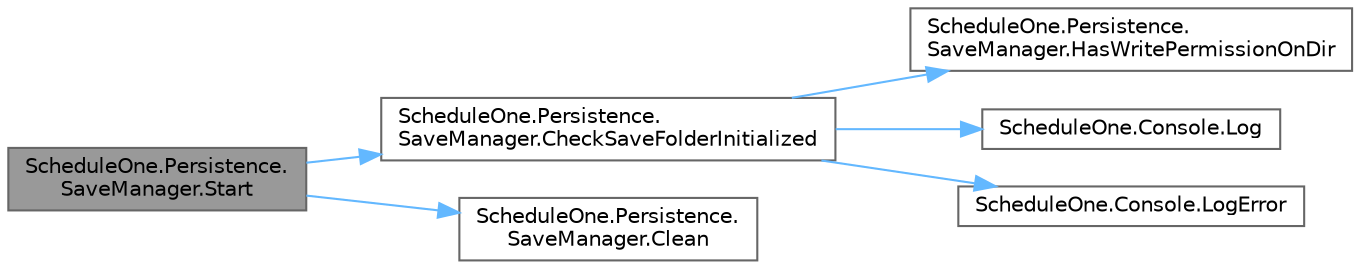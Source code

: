 digraph "ScheduleOne.Persistence.SaveManager.Start"
{
 // LATEX_PDF_SIZE
  bgcolor="transparent";
  edge [fontname=Helvetica,fontsize=10,labelfontname=Helvetica,labelfontsize=10];
  node [fontname=Helvetica,fontsize=10,shape=box,height=0.2,width=0.4];
  rankdir="LR";
  Node1 [id="Node000001",label="ScheduleOne.Persistence.\lSaveManager.Start",height=0.2,width=0.4,color="gray40", fillcolor="grey60", style="filled", fontcolor="black",tooltip=" "];
  Node1 -> Node2 [id="edge1_Node000001_Node000002",color="steelblue1",style="solid",tooltip=" "];
  Node2 [id="Node000002",label="ScheduleOne.Persistence.\lSaveManager.CheckSaveFolderInitialized",height=0.2,width=0.4,color="grey40", fillcolor="white", style="filled",URL="$class_schedule_one_1_1_persistence_1_1_save_manager.html#afd1136637b0ae75488d370f1e5da0c6a",tooltip=" "];
  Node2 -> Node3 [id="edge2_Node000002_Node000003",color="steelblue1",style="solid",tooltip=" "];
  Node3 [id="Node000003",label="ScheduleOne.Persistence.\lSaveManager.HasWritePermissionOnDir",height=0.2,width=0.4,color="grey40", fillcolor="white", style="filled",URL="$class_schedule_one_1_1_persistence_1_1_save_manager.html#a120ae3f491afc7b4269798f23d6e68a6",tooltip=" "];
  Node2 -> Node4 [id="edge3_Node000002_Node000004",color="steelblue1",style="solid",tooltip=" "];
  Node4 [id="Node000004",label="ScheduleOne.Console.Log",height=0.2,width=0.4,color="grey40", fillcolor="white", style="filled",URL="$class_schedule_one_1_1_console.html#afb218907244d12f7d08b1c1831fa1f8c",tooltip=" "];
  Node2 -> Node5 [id="edge4_Node000002_Node000005",color="steelblue1",style="solid",tooltip=" "];
  Node5 [id="Node000005",label="ScheduleOne.Console.LogError",height=0.2,width=0.4,color="grey40", fillcolor="white", style="filled",URL="$class_schedule_one_1_1_console.html#af815c154f3082a5bf25f62c7cc93fad2",tooltip=" "];
  Node1 -> Node6 [id="edge5_Node000001_Node000006",color="steelblue1",style="solid",tooltip=" "];
  Node6 [id="Node000006",label="ScheduleOne.Persistence.\lSaveManager.Clean",height=0.2,width=0.4,color="grey40", fillcolor="white", style="filled",URL="$class_schedule_one_1_1_persistence_1_1_save_manager.html#afed2c5cef49a2c2ea8114f0645fa110e",tooltip=" "];
}

